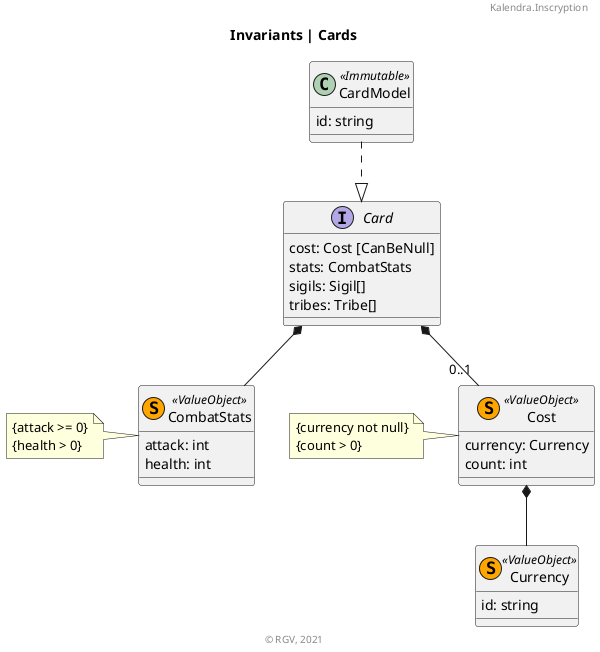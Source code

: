 @startuml
'https://plantuml.com/class-diagram
title Invariants | Cards
header Kalendra.Inscryption
allowMixing
'''''''''''''

interface Card{
cost: Cost [CanBeNull]
stats: CombatStats
sigils: Sigil[]
tribes: Tribe[]
}

class Currency <<(S, orange) ValueObject>> {
id: string
}

class CombatStats <<(S, orange) ValueObject>> {
attack: int
health: int
}

class Cost <<(S, orange) ValueObject>> {
currency: Currency
count: int
}


class CardModel <<Immutable>>{
id: string
}

'''''''''''''

Cost *-- Currency

Card *-- CombatStats
Card *-- "0..1" Cost

note as NStats
{attack >= 0}
{health > 0}
end note
NStats . CombatStats

note as NCost
{currency not null}
{count > 0}
end note
NCost . Cost

CardModel ..|> Card

'''''''''''''
footer © RGV, 2021
@enduml